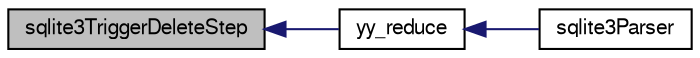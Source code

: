 digraph "sqlite3TriggerDeleteStep"
{
  edge [fontname="FreeSans",fontsize="10",labelfontname="FreeSans",labelfontsize="10"];
  node [fontname="FreeSans",fontsize="10",shape=record];
  rankdir="LR";
  Node725428 [label="sqlite3TriggerDeleteStep",height=0.2,width=0.4,color="black", fillcolor="grey75", style="filled", fontcolor="black"];
  Node725428 -> Node725429 [dir="back",color="midnightblue",fontsize="10",style="solid",fontname="FreeSans"];
  Node725429 [label="yy_reduce",height=0.2,width=0.4,color="black", fillcolor="white", style="filled",URL="$sqlite3_8c.html#a7c419a9b25711c666a9a2449ef377f14"];
  Node725429 -> Node725430 [dir="back",color="midnightblue",fontsize="10",style="solid",fontname="FreeSans"];
  Node725430 [label="sqlite3Parser",height=0.2,width=0.4,color="black", fillcolor="white", style="filled",URL="$sqlite3_8c.html#a0327d71a5fabe0b6a343d78a2602e72a"];
}
